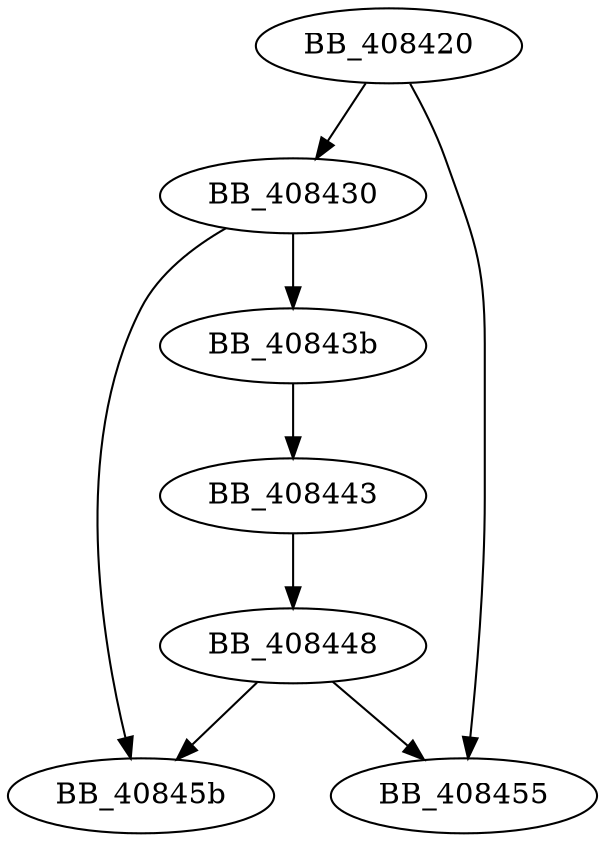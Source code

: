 DiGraph sub_408420{
BB_408420->BB_408430
BB_408420->BB_408455
BB_408430->BB_40843b
BB_408430->BB_40845b
BB_40843b->BB_408443
BB_408443->BB_408448
BB_408448->BB_408455
BB_408448->BB_40845b
}
